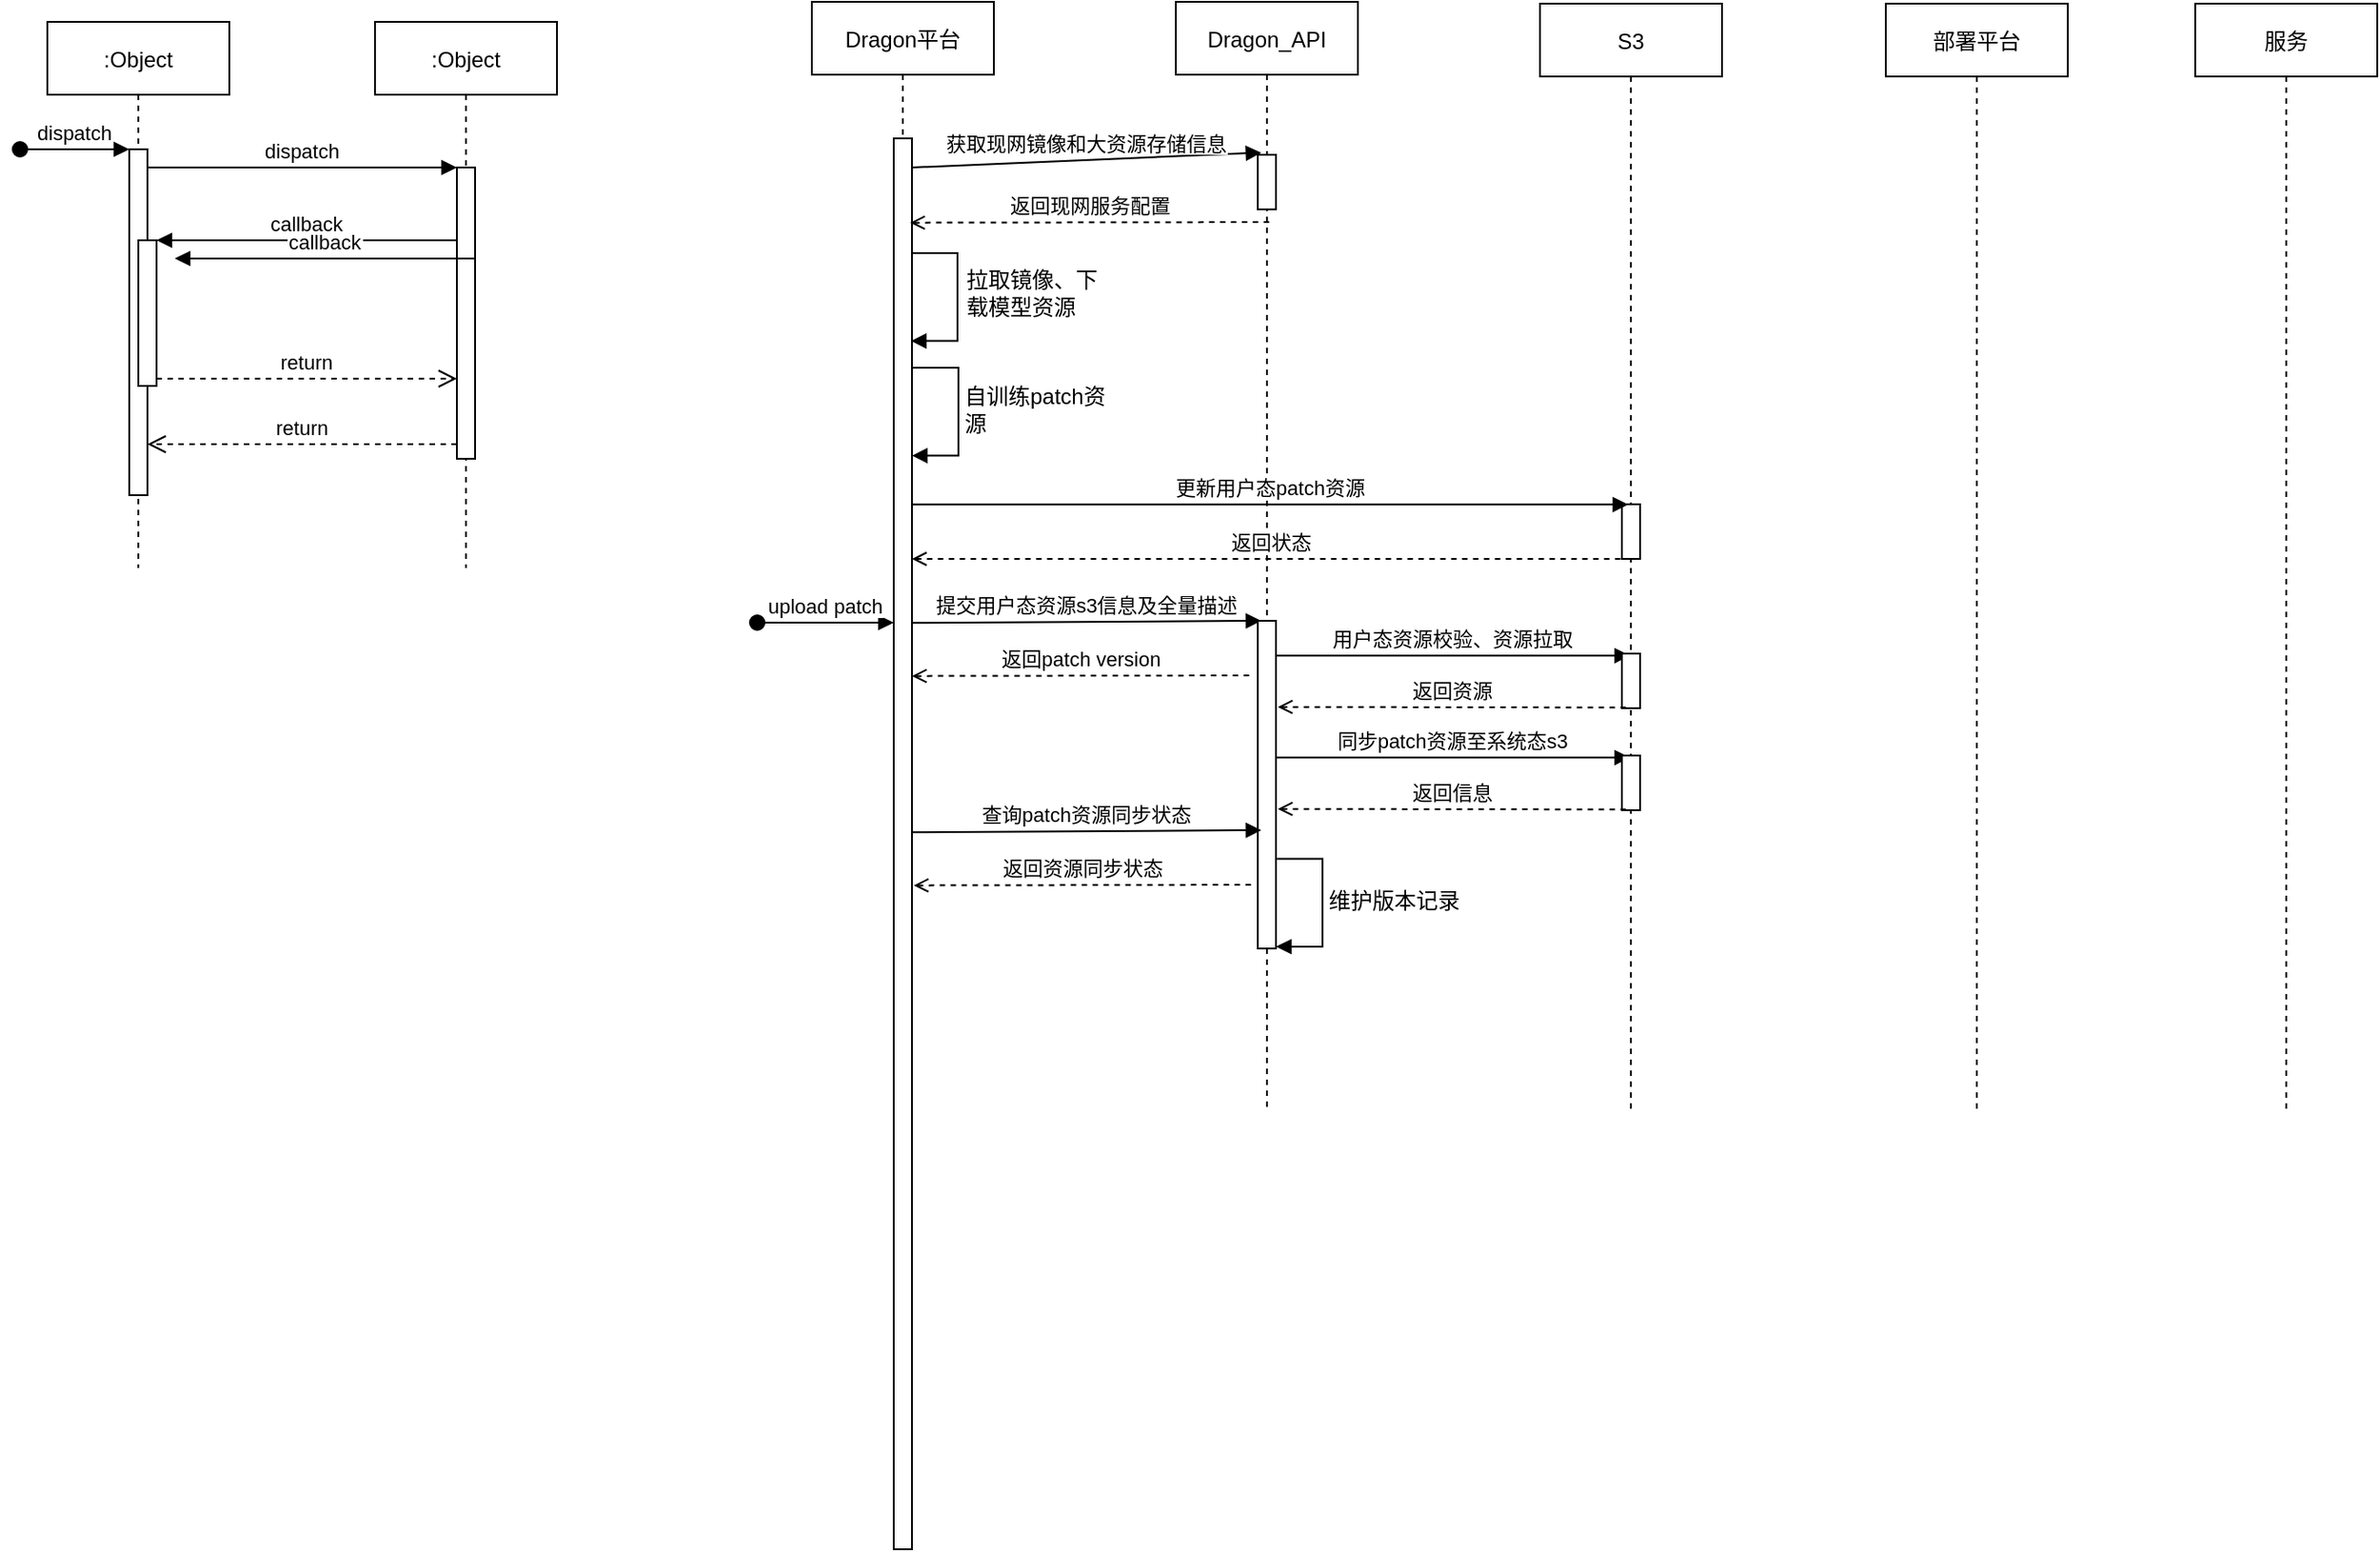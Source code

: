 <mxfile version="19.0.1" type="github">
  <diagram id="kgpKYQtTHZ0yAKxKKP6v" name="Page-1">
    <mxGraphModel dx="485" dy="280" grid="1" gridSize="10" guides="1" tooltips="1" connect="1" arrows="1" fold="1" page="1" pageScale="1" pageWidth="850" pageHeight="1100" math="0" shadow="0">
      <root>
        <mxCell id="0" />
        <mxCell id="1" parent="0" />
        <mxCell id="3nuBFxr9cyL0pnOWT2aG-1" value=":Object" style="shape=umlLifeline;perimeter=lifelinePerimeter;container=1;collapsible=0;recursiveResize=0;rounded=0;shadow=0;strokeWidth=1;" parent="1" vertex="1">
          <mxGeometry x="120" y="80" width="100" height="300" as="geometry" />
        </mxCell>
        <mxCell id="3nuBFxr9cyL0pnOWT2aG-2" value="" style="points=[];perimeter=orthogonalPerimeter;rounded=0;shadow=0;strokeWidth=1;" parent="3nuBFxr9cyL0pnOWT2aG-1" vertex="1">
          <mxGeometry x="45" y="70" width="10" height="190" as="geometry" />
        </mxCell>
        <mxCell id="3nuBFxr9cyL0pnOWT2aG-3" value="dispatch" style="verticalAlign=bottom;startArrow=oval;endArrow=block;startSize=8;shadow=0;strokeWidth=1;" parent="3nuBFxr9cyL0pnOWT2aG-1" target="3nuBFxr9cyL0pnOWT2aG-2" edge="1">
          <mxGeometry relative="1" as="geometry">
            <mxPoint x="-15" y="70" as="sourcePoint" />
          </mxGeometry>
        </mxCell>
        <mxCell id="3nuBFxr9cyL0pnOWT2aG-4" value="" style="points=[];perimeter=orthogonalPerimeter;rounded=0;shadow=0;strokeWidth=1;" parent="3nuBFxr9cyL0pnOWT2aG-1" vertex="1">
          <mxGeometry x="50" y="120" width="10" height="80" as="geometry" />
        </mxCell>
        <mxCell id="3nuBFxr9cyL0pnOWT2aG-5" value=":Object" style="shape=umlLifeline;perimeter=lifelinePerimeter;container=1;collapsible=0;recursiveResize=0;rounded=0;shadow=0;strokeWidth=1;" parent="1" vertex="1">
          <mxGeometry x="300" y="80" width="100" height="300" as="geometry" />
        </mxCell>
        <mxCell id="3nuBFxr9cyL0pnOWT2aG-6" value="" style="points=[];perimeter=orthogonalPerimeter;rounded=0;shadow=0;strokeWidth=1;" parent="3nuBFxr9cyL0pnOWT2aG-5" vertex="1">
          <mxGeometry x="45" y="80" width="10" height="160" as="geometry" />
        </mxCell>
        <mxCell id="3nuBFxr9cyL0pnOWT2aG-7" value="return" style="verticalAlign=bottom;endArrow=open;dashed=1;endSize=8;exitX=0;exitY=0.95;shadow=0;strokeWidth=1;" parent="1" source="3nuBFxr9cyL0pnOWT2aG-6" target="3nuBFxr9cyL0pnOWT2aG-2" edge="1">
          <mxGeometry relative="1" as="geometry">
            <mxPoint x="275" y="236" as="targetPoint" />
          </mxGeometry>
        </mxCell>
        <mxCell id="3nuBFxr9cyL0pnOWT2aG-8" value="dispatch" style="verticalAlign=bottom;endArrow=block;entryX=0;entryY=0;shadow=0;strokeWidth=1;" parent="1" source="3nuBFxr9cyL0pnOWT2aG-2" target="3nuBFxr9cyL0pnOWT2aG-6" edge="1">
          <mxGeometry relative="1" as="geometry">
            <mxPoint x="275" y="160" as="sourcePoint" />
          </mxGeometry>
        </mxCell>
        <mxCell id="3nuBFxr9cyL0pnOWT2aG-9" value="callback" style="verticalAlign=bottom;endArrow=block;entryX=1;entryY=0;shadow=0;strokeWidth=1;" parent="1" source="3nuBFxr9cyL0pnOWT2aG-6" target="3nuBFxr9cyL0pnOWT2aG-4" edge="1">
          <mxGeometry relative="1" as="geometry">
            <mxPoint x="240" y="200" as="sourcePoint" />
          </mxGeometry>
        </mxCell>
        <mxCell id="3nuBFxr9cyL0pnOWT2aG-10" value="return" style="verticalAlign=bottom;endArrow=open;dashed=1;endSize=8;exitX=1;exitY=0.95;shadow=0;strokeWidth=1;" parent="1" source="3nuBFxr9cyL0pnOWT2aG-4" target="3nuBFxr9cyL0pnOWT2aG-6" edge="1">
          <mxGeometry relative="1" as="geometry">
            <mxPoint x="240" y="257" as="targetPoint" />
          </mxGeometry>
        </mxCell>
        <mxCell id="xoV1Sry97TsbXiUux0vx-1" value="Dragon平台" style="shape=umlLifeline;perimeter=lifelinePerimeter;container=1;collapsible=0;recursiveResize=0;rounded=0;shadow=0;strokeWidth=1;" vertex="1" parent="1">
          <mxGeometry x="540" y="69" width="100" height="850" as="geometry" />
        </mxCell>
        <mxCell id="xoV1Sry97TsbXiUux0vx-10" value="" style="points=[];perimeter=orthogonalPerimeter;rounded=0;shadow=0;strokeWidth=1;" vertex="1" parent="xoV1Sry97TsbXiUux0vx-1">
          <mxGeometry x="45" y="75" width="10" height="775" as="geometry" />
        </mxCell>
        <mxCell id="xoV1Sry97TsbXiUux0vx-17" value="" style="endArrow=block;html=1;rounded=0;edgeStyle=orthogonalEdgeStyle;entryX=0.945;entryY=0.649;entryDx=0;entryDy=0;entryPerimeter=0;endFill=1;" edge="1" parent="xoV1Sry97TsbXiUux0vx-1">
          <mxGeometry width="50" height="50" relative="1" as="geometry">
            <mxPoint x="55" y="138" as="sourcePoint" />
            <mxPoint x="54.45" y="186.31" as="targetPoint" />
            <Array as="points">
              <mxPoint x="80" y="138" />
              <mxPoint x="80" y="186" />
            </Array>
          </mxGeometry>
        </mxCell>
        <mxCell id="xoV1Sry97TsbXiUux0vx-22" value="" style="endArrow=block;html=1;rounded=0;edgeStyle=orthogonalEdgeStyle;entryX=0.945;entryY=0.649;entryDx=0;entryDy=0;entryPerimeter=0;endFill=1;" edge="1" parent="xoV1Sry97TsbXiUux0vx-1">
          <mxGeometry width="50" height="50" relative="1" as="geometry">
            <mxPoint x="55.55" y="201" as="sourcePoint" />
            <mxPoint x="55" y="249.31" as="targetPoint" />
            <Array as="points">
              <mxPoint x="80.55" y="201" />
              <mxPoint x="80.55" y="249" />
            </Array>
          </mxGeometry>
        </mxCell>
        <mxCell id="xoV1Sry97TsbXiUux0vx-28" value="upload patch" style="verticalAlign=bottom;startArrow=oval;endArrow=block;startSize=8;shadow=0;strokeWidth=1;" edge="1" parent="xoV1Sry97TsbXiUux0vx-1">
          <mxGeometry relative="1" as="geometry">
            <mxPoint x="-30" y="341" as="sourcePoint" />
            <mxPoint x="45" y="341" as="targetPoint" />
          </mxGeometry>
        </mxCell>
        <mxCell id="xoV1Sry97TsbXiUux0vx-6" value="Dragon_API" style="shape=umlLifeline;perimeter=lifelinePerimeter;container=1;collapsible=0;recursiveResize=0;rounded=0;shadow=0;strokeWidth=1;" vertex="1" parent="1">
          <mxGeometry x="740" y="69" width="100" height="610" as="geometry" />
        </mxCell>
        <mxCell id="xoV1Sry97TsbXiUux0vx-12" value="" style="points=[];perimeter=orthogonalPerimeter;rounded=0;shadow=0;strokeWidth=1;" vertex="1" parent="xoV1Sry97TsbXiUux0vx-6">
          <mxGeometry x="45" y="84" width="10" height="30" as="geometry" />
        </mxCell>
        <mxCell id="xoV1Sry97TsbXiUux0vx-29" value="提交用户态资源s3信息及全量描述" style="verticalAlign=bottom;endArrow=block;shadow=0;strokeWidth=1;entryX=0.191;entryY=-0.039;entryDx=0;entryDy=0;entryPerimeter=0;" edge="1" parent="xoV1Sry97TsbXiUux0vx-6">
          <mxGeometry relative="1" as="geometry">
            <mxPoint x="-145" y="341.17" as="sourcePoint" />
            <mxPoint x="46.91" y="340" as="targetPoint" />
          </mxGeometry>
        </mxCell>
        <mxCell id="xoV1Sry97TsbXiUux0vx-30" value="" style="points=[];perimeter=orthogonalPerimeter;rounded=0;shadow=0;strokeWidth=1;" vertex="1" parent="xoV1Sry97TsbXiUux0vx-6">
          <mxGeometry x="45" y="340" width="10" height="180" as="geometry" />
        </mxCell>
        <mxCell id="xoV1Sry97TsbXiUux0vx-31" value="返回patch version" style="verticalAlign=bottom;endArrow=none;shadow=0;strokeWidth=1;startArrow=open;startFill=0;endFill=0;dashed=1;" edge="1" parent="xoV1Sry97TsbXiUux0vx-6">
          <mxGeometry relative="1" as="geometry">
            <mxPoint x="-145.0" y="370.33" as="sourcePoint" />
            <mxPoint x="41" y="370" as="targetPoint" />
          </mxGeometry>
        </mxCell>
        <mxCell id="xoV1Sry97TsbXiUux0vx-7" value="S3" style="shape=umlLifeline;perimeter=lifelinePerimeter;container=1;collapsible=0;recursiveResize=0;rounded=0;shadow=0;strokeWidth=1;" vertex="1" parent="1">
          <mxGeometry x="940" y="70" width="100" height="610" as="geometry" />
        </mxCell>
        <mxCell id="xoV1Sry97TsbXiUux0vx-25" value="" style="points=[];perimeter=orthogonalPerimeter;rounded=0;shadow=0;strokeWidth=1;" vertex="1" parent="xoV1Sry97TsbXiUux0vx-7">
          <mxGeometry x="45" y="275" width="10" height="30" as="geometry" />
        </mxCell>
        <mxCell id="xoV1Sry97TsbXiUux0vx-26" value="返回状态" style="verticalAlign=bottom;endArrow=none;shadow=0;strokeWidth=1;entryX=0.53;entryY=0.147;entryDx=0;entryDy=0;entryPerimeter=0;startArrow=open;startFill=0;endFill=0;dashed=1;" edge="1" parent="xoV1Sry97TsbXiUux0vx-7">
          <mxGeometry relative="1" as="geometry">
            <mxPoint x="-345.013" y="305" as="sourcePoint" />
            <mxPoint x="50" y="305.0" as="targetPoint" />
          </mxGeometry>
        </mxCell>
        <mxCell id="xoV1Sry97TsbXiUux0vx-32" value="用户态资源校验、资源拉取" style="verticalAlign=bottom;endArrow=block;shadow=0;strokeWidth=1;" edge="1" parent="xoV1Sry97TsbXiUux0vx-7" target="xoV1Sry97TsbXiUux0vx-7">
          <mxGeometry relative="1" as="geometry">
            <mxPoint x="-144.91" y="358.17" as="sourcePoint" />
            <mxPoint x="47.0" y="357" as="targetPoint" />
          </mxGeometry>
        </mxCell>
        <mxCell id="xoV1Sry97TsbXiUux0vx-33" value="" style="points=[];perimeter=orthogonalPerimeter;rounded=0;shadow=0;strokeWidth=1;" vertex="1" parent="xoV1Sry97TsbXiUux0vx-7">
          <mxGeometry x="45" y="357" width="10" height="30" as="geometry" />
        </mxCell>
        <mxCell id="xoV1Sry97TsbXiUux0vx-8" value="部署平台" style="shape=umlLifeline;perimeter=lifelinePerimeter;container=1;collapsible=0;recursiveResize=0;rounded=0;shadow=0;strokeWidth=1;" vertex="1" parent="1">
          <mxGeometry x="1130" y="70" width="100" height="610" as="geometry" />
        </mxCell>
        <mxCell id="xoV1Sry97TsbXiUux0vx-9" value="服务" style="shape=umlLifeline;perimeter=lifelinePerimeter;container=1;collapsible=0;recursiveResize=0;rounded=0;shadow=0;strokeWidth=1;" vertex="1" parent="1">
          <mxGeometry x="1300" y="70" width="100" height="610" as="geometry" />
        </mxCell>
        <mxCell id="xoV1Sry97TsbXiUux0vx-11" value="获取现网镜像和大资源存储信息" style="verticalAlign=bottom;endArrow=block;shadow=0;strokeWidth=1;entryX=0.191;entryY=-0.039;entryDx=0;entryDy=0;entryPerimeter=0;" edge="1" parent="1" target="xoV1Sry97TsbXiUux0vx-12">
          <mxGeometry relative="1" as="geometry">
            <mxPoint x="595" y="160" as="sourcePoint" />
            <mxPoint x="780" y="160" as="targetPoint" />
          </mxGeometry>
        </mxCell>
        <mxCell id="xoV1Sry97TsbXiUux0vx-13" value="callback" style="verticalAlign=bottom;endArrow=block;entryX=1;entryY=0;shadow=0;strokeWidth=1;" edge="1" parent="1">
          <mxGeometry relative="1" as="geometry">
            <mxPoint x="355" y="210" as="sourcePoint" />
            <mxPoint x="190" y="210" as="targetPoint" />
          </mxGeometry>
        </mxCell>
        <mxCell id="xoV1Sry97TsbXiUux0vx-14" value="返回现网服务配置" style="verticalAlign=bottom;endArrow=none;shadow=0;strokeWidth=1;entryX=0.53;entryY=0.147;entryDx=0;entryDy=0;entryPerimeter=0;startArrow=open;startFill=0;endFill=0;dashed=1;" edge="1" parent="1">
          <mxGeometry relative="1" as="geometry">
            <mxPoint x="594" y="190.33" as="sourcePoint" />
            <mxPoint x="792" y="190.0" as="targetPoint" />
          </mxGeometry>
        </mxCell>
        <mxCell id="xoV1Sry97TsbXiUux0vx-21" value="拉取镜像、下载模型资源" style="text;html=1;strokeColor=none;fillColor=none;align=left;verticalAlign=middle;whiteSpace=wrap;rounded=0;" vertex="1" parent="1">
          <mxGeometry x="623" y="214" width="80" height="30" as="geometry" />
        </mxCell>
        <mxCell id="xoV1Sry97TsbXiUux0vx-23" value="自训练patch资源" style="text;html=1;strokeColor=none;fillColor=none;align=left;verticalAlign=middle;whiteSpace=wrap;rounded=0;" vertex="1" parent="1">
          <mxGeometry x="622" y="278" width="80" height="30" as="geometry" />
        </mxCell>
        <mxCell id="xoV1Sry97TsbXiUux0vx-24" value="更新用户态patch资源" style="verticalAlign=bottom;endArrow=block;shadow=0;strokeWidth=1;" edge="1" parent="1">
          <mxGeometry relative="1" as="geometry">
            <mxPoint x="595" y="345.17" as="sourcePoint" />
            <mxPoint x="988.5" y="345.17" as="targetPoint" />
          </mxGeometry>
        </mxCell>
        <mxCell id="xoV1Sry97TsbXiUux0vx-34" value="返回资源" style="verticalAlign=bottom;endArrow=none;shadow=0;strokeWidth=1;startArrow=open;startFill=0;endFill=0;dashed=1;entryX=0.077;entryY=0.383;entryDx=0;entryDy=0;entryPerimeter=0;" edge="1" parent="1">
          <mxGeometry relative="1" as="geometry">
            <mxPoint x="796.0" y="456.33" as="sourcePoint" />
            <mxPoint x="987.77" y="456.64" as="targetPoint" />
          </mxGeometry>
        </mxCell>
        <mxCell id="xoV1Sry97TsbXiUux0vx-35" value="同步patch资源至系统态s3" style="verticalAlign=bottom;endArrow=block;shadow=0;strokeWidth=1;" edge="1" parent="1" target="xoV1Sry97TsbXiUux0vx-7">
          <mxGeometry relative="1" as="geometry">
            <mxPoint x="795.09" y="484.17" as="sourcePoint" />
            <mxPoint x="987" y="483" as="targetPoint" />
          </mxGeometry>
        </mxCell>
        <mxCell id="xoV1Sry97TsbXiUux0vx-36" value="" style="points=[];perimeter=orthogonalPerimeter;rounded=0;shadow=0;strokeWidth=1;" vertex="1" parent="1">
          <mxGeometry x="985" y="483" width="10" height="30" as="geometry" />
        </mxCell>
        <mxCell id="xoV1Sry97TsbXiUux0vx-37" value="返回信息" style="verticalAlign=bottom;endArrow=none;shadow=0;strokeWidth=1;startArrow=open;startFill=0;endFill=0;dashed=1;entryX=0.077;entryY=0.383;entryDx=0;entryDy=0;entryPerimeter=0;" edge="1" parent="1">
          <mxGeometry relative="1" as="geometry">
            <mxPoint x="796.0" y="512.33" as="sourcePoint" />
            <mxPoint x="987.77" y="512.64" as="targetPoint" />
          </mxGeometry>
        </mxCell>
        <mxCell id="xoV1Sry97TsbXiUux0vx-38" value="" style="endArrow=block;html=1;rounded=0;edgeStyle=orthogonalEdgeStyle;entryX=0.945;entryY=0.649;entryDx=0;entryDy=0;entryPerimeter=0;endFill=1;" edge="1" parent="1">
          <mxGeometry width="50" height="50" relative="1" as="geometry">
            <mxPoint x="795.55" y="539.69" as="sourcePoint" />
            <mxPoint x="795" y="588" as="targetPoint" />
            <Array as="points">
              <mxPoint x="820.55" y="539.69" />
              <mxPoint x="820.55" y="587.69" />
            </Array>
          </mxGeometry>
        </mxCell>
        <mxCell id="xoV1Sry97TsbXiUux0vx-39" value="维护版本记录" style="text;html=1;strokeColor=none;fillColor=none;align=left;verticalAlign=middle;whiteSpace=wrap;rounded=0;" vertex="1" parent="1">
          <mxGeometry x="822" y="547.69" width="80" height="30" as="geometry" />
        </mxCell>
        <mxCell id="xoV1Sry97TsbXiUux0vx-40" value="查询patch资源同步状态" style="verticalAlign=bottom;endArrow=block;shadow=0;strokeWidth=1;entryX=0.191;entryY=-0.039;entryDx=0;entryDy=0;entryPerimeter=0;" edge="1" parent="1">
          <mxGeometry relative="1" as="geometry">
            <mxPoint x="595" y="525.17" as="sourcePoint" />
            <mxPoint x="786.91" y="524" as="targetPoint" />
          </mxGeometry>
        </mxCell>
        <mxCell id="xoV1Sry97TsbXiUux0vx-41" value="返回资源同步状态" style="verticalAlign=bottom;endArrow=none;shadow=0;strokeWidth=1;startArrow=open;startFill=0;endFill=0;dashed=1;" edge="1" parent="1">
          <mxGeometry relative="1" as="geometry">
            <mxPoint x="596.0" y="554.33" as="sourcePoint" />
            <mxPoint x="782" y="554" as="targetPoint" />
          </mxGeometry>
        </mxCell>
      </root>
    </mxGraphModel>
  </diagram>
</mxfile>
